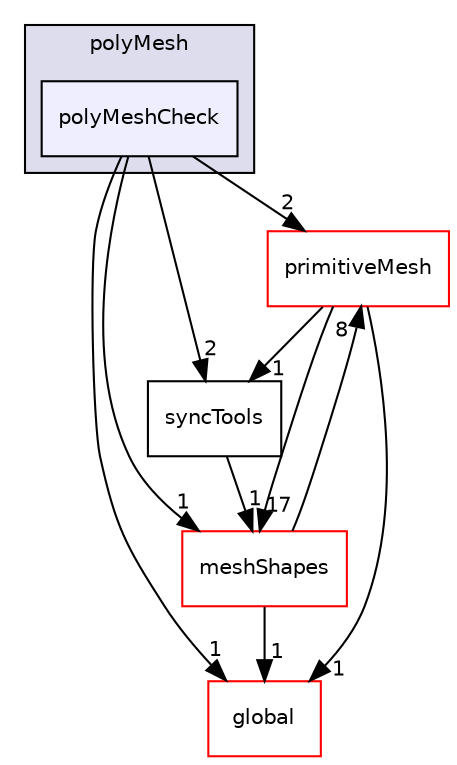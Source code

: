 digraph "src/OpenFOAM/meshes/polyMesh/polyMeshCheck" {
  bgcolor=transparent;
  compound=true
  node [ fontsize="10", fontname="Helvetica"];
  edge [ labelfontsize="10", labelfontname="Helvetica"];
  subgraph clusterdir_5e5a63cb97aae3d01c8e98f0c14953bc {
    graph [ bgcolor="#ddddee", pencolor="black", label="polyMesh" fontname="Helvetica", fontsize="10", URL="dir_5e5a63cb97aae3d01c8e98f0c14953bc.html"]
  dir_3e84726d0154b50af3a1a7ed05c0a6bf [shape=box, label="polyMeshCheck", style="filled", fillcolor="#eeeeff", pencolor="black", URL="dir_3e84726d0154b50af3a1a7ed05c0a6bf.html"];
  }
  dir_d498992fb7d3f293d898bf6d3a4df869 [shape=box label="primitiveMesh" color="red" URL="dir_d498992fb7d3f293d898bf6d3a4df869.html"];
  dir_846fa5f9578248909e3d5e97be33930d [shape=box label="syncTools" URL="dir_846fa5f9578248909e3d5e97be33930d.html"];
  dir_8583492183f4d27c76555f8f333dd07b [shape=box label="global" color="red" URL="dir_8583492183f4d27c76555f8f333dd07b.html"];
  dir_b8e2732bc99f8fb2a379dad81aa6030e [shape=box label="meshShapes" color="red" URL="dir_b8e2732bc99f8fb2a379dad81aa6030e.html"];
  dir_d498992fb7d3f293d898bf6d3a4df869->dir_846fa5f9578248909e3d5e97be33930d [headlabel="1", labeldistance=1.5 headhref="dir_002308_002300.html"];
  dir_d498992fb7d3f293d898bf6d3a4df869->dir_8583492183f4d27c76555f8f333dd07b [headlabel="1", labeldistance=1.5 headhref="dir_002308_002096.html"];
  dir_d498992fb7d3f293d898bf6d3a4df869->dir_b8e2732bc99f8fb2a379dad81aa6030e [headlabel="17", labeldistance=1.5 headhref="dir_002308_002237.html"];
  dir_846fa5f9578248909e3d5e97be33930d->dir_b8e2732bc99f8fb2a379dad81aa6030e [headlabel="1", labeldistance=1.5 headhref="dir_002300_002237.html"];
  dir_3e84726d0154b50af3a1a7ed05c0a6bf->dir_d498992fb7d3f293d898bf6d3a4df869 [headlabel="2", labeldistance=1.5 headhref="dir_002280_002308.html"];
  dir_3e84726d0154b50af3a1a7ed05c0a6bf->dir_846fa5f9578248909e3d5e97be33930d [headlabel="2", labeldistance=1.5 headhref="dir_002280_002300.html"];
  dir_3e84726d0154b50af3a1a7ed05c0a6bf->dir_8583492183f4d27c76555f8f333dd07b [headlabel="1", labeldistance=1.5 headhref="dir_002280_002096.html"];
  dir_3e84726d0154b50af3a1a7ed05c0a6bf->dir_b8e2732bc99f8fb2a379dad81aa6030e [headlabel="1", labeldistance=1.5 headhref="dir_002280_002237.html"];
  dir_b8e2732bc99f8fb2a379dad81aa6030e->dir_d498992fb7d3f293d898bf6d3a4df869 [headlabel="8", labeldistance=1.5 headhref="dir_002237_002308.html"];
  dir_b8e2732bc99f8fb2a379dad81aa6030e->dir_8583492183f4d27c76555f8f333dd07b [headlabel="1", labeldistance=1.5 headhref="dir_002237_002096.html"];
}
